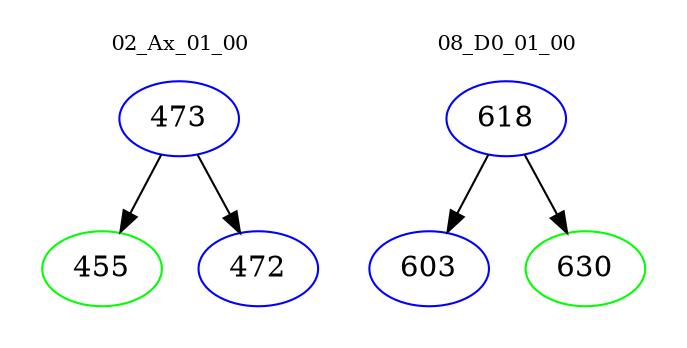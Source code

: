 digraph{
subgraph cluster_0 {
color = white
label = "02_Ax_01_00";
fontsize=10;
T0_473 [label="473", color="blue"]
T0_473 -> T0_455 [color="black"]
T0_455 [label="455", color="green"]
T0_473 -> T0_472 [color="black"]
T0_472 [label="472", color="blue"]
}
subgraph cluster_1 {
color = white
label = "08_D0_01_00";
fontsize=10;
T1_618 [label="618", color="blue"]
T1_618 -> T1_603 [color="black"]
T1_603 [label="603", color="blue"]
T1_618 -> T1_630 [color="black"]
T1_630 [label="630", color="green"]
}
}
